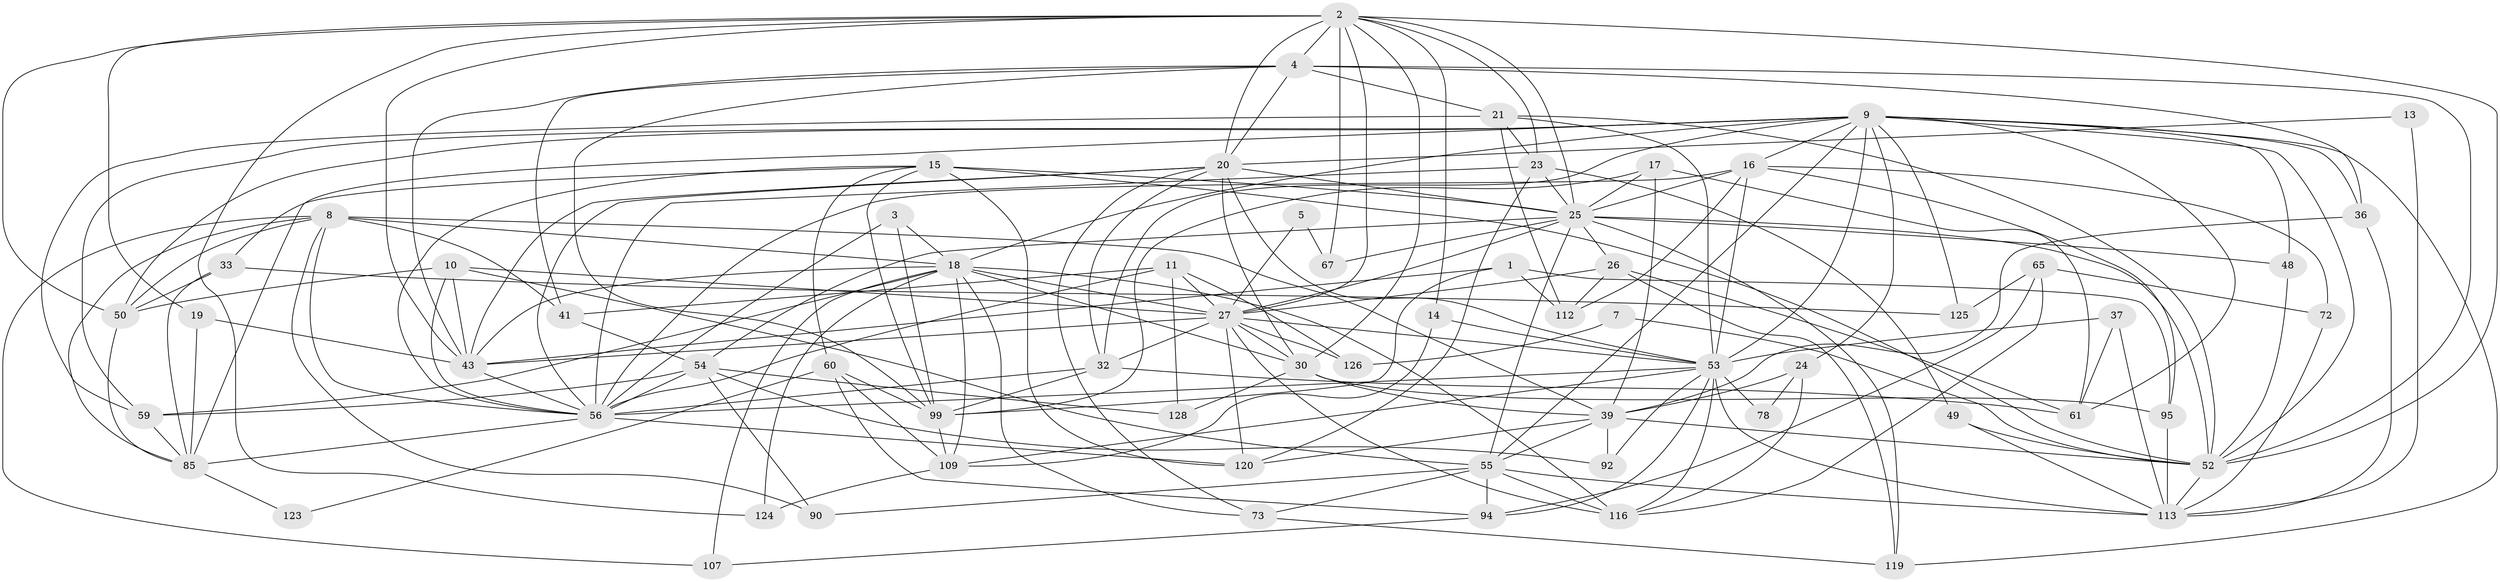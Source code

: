 // original degree distribution, {2: 0.11278195488721804, 4: 0.2932330827067669, 3: 0.2932330827067669, 6: 0.07518796992481203, 8: 0.007518796992481203, 5: 0.15789473684210525, 7: 0.06015037593984962}
// Generated by graph-tools (version 1.1) at 2025/14/03/09/25 04:14:57]
// undirected, 66 vertices, 194 edges
graph export_dot {
graph [start="1"]
  node [color=gray90,style=filled];
  1 [super="+22"];
  2 [super="+6+34"];
  3;
  4 [super="+104+102+82"];
  5;
  7;
  8 [super="+70+68"];
  9 [super="+31+12"];
  10 [super="+57"];
  11 [super="+40"];
  13;
  14;
  15 [super="+28+79"];
  16 [super="+97+29"];
  17;
  18 [super="+44+58"];
  19;
  20 [super="+77"];
  21 [super="+111"];
  23 [super="+35"];
  24;
  25 [super="+63+87+47+80"];
  26 [super="+42"];
  27 [super="+88+38"];
  30 [super="+74+127"];
  32;
  33;
  36;
  37;
  39 [super="+46+106"];
  41;
  43 [super="+45"];
  48;
  49;
  50 [super="+91"];
  52 [super="+89+115"];
  53 [super="+66"];
  54 [super="+76"];
  55 [super="+103"];
  56 [super="+62+81"];
  59;
  60;
  61 [super="+71"];
  65;
  67;
  72;
  73;
  78;
  85 [super="+86+132"];
  90;
  92;
  94;
  95;
  99 [super="+121+110"];
  107;
  109;
  112;
  113 [super="+122"];
  116 [super="+118"];
  119;
  120 [super="+129"];
  123;
  124;
  125;
  126;
  128;
  1 -- 43;
  1 -- 112;
  1 -- 99;
  1 -- 95;
  2 -- 67;
  2 -- 14;
  2 -- 19;
  2 -- 124;
  2 -- 25;
  2 -- 20;
  2 -- 23;
  2 -- 30;
  2 -- 43;
  2 -- 27;
  2 -- 50;
  2 -- 52;
  2 -- 4;
  3 -- 99;
  3 -- 56;
  3 -- 18;
  4 -- 36;
  4 -- 41;
  4 -- 99;
  4 -- 20;
  4 -- 52;
  4 -- 43;
  4 -- 21;
  5 -- 67;
  5 -- 27;
  7 -- 126;
  7 -- 52;
  8 -- 107;
  8 -- 39;
  8 -- 56;
  8 -- 50;
  8 -- 18;
  8 -- 41;
  8 -- 90;
  8 -- 85;
  9 -- 125;
  9 -- 48;
  9 -- 36;
  9 -- 61;
  9 -- 16;
  9 -- 32;
  9 -- 18;
  9 -- 50;
  9 -- 52;
  9 -- 53 [weight=2];
  9 -- 55;
  9 -- 119;
  9 -- 24;
  9 -- 85;
  9 -- 59;
  10 -- 55;
  10 -- 43;
  10 -- 56;
  10 -- 27;
  10 -- 50;
  11 -- 126;
  11 -- 27;
  11 -- 128;
  11 -- 41;
  11 -- 56;
  13 -- 20;
  13 -- 113;
  14 -- 109;
  14 -- 53;
  15 -- 99;
  15 -- 60;
  15 -- 120;
  15 -- 25 [weight=2];
  15 -- 33;
  15 -- 52;
  15 -- 56;
  16 -- 72;
  16 -- 56;
  16 -- 112;
  16 -- 95;
  16 -- 25;
  16 -- 53;
  17 -- 99;
  17 -- 61;
  17 -- 39;
  17 -- 25;
  18 -- 73;
  18 -- 59;
  18 -- 107;
  18 -- 27;
  18 -- 43;
  18 -- 124;
  18 -- 109;
  18 -- 30;
  18 -- 116;
  19 -- 43;
  19 -- 85;
  20 -- 32;
  20 -- 73;
  20 -- 53;
  20 -- 56;
  20 -- 43;
  20 -- 25;
  20 -- 30;
  21 -- 59;
  21 -- 112;
  21 -- 53;
  21 -- 52;
  21 -- 23;
  23 -- 25;
  23 -- 49;
  23 -- 56;
  23 -- 120;
  24 -- 39;
  24 -- 78;
  24 -- 116;
  25 -- 54;
  25 -- 67;
  25 -- 27;
  25 -- 52;
  25 -- 48;
  25 -- 119;
  25 -- 55;
  25 -- 26;
  26 -- 112;
  26 -- 61;
  26 -- 119;
  26 -- 27;
  27 -- 116;
  27 -- 53;
  27 -- 43 [weight=3];
  27 -- 32;
  27 -- 126;
  27 -- 120;
  27 -- 30;
  30 -- 128;
  30 -- 95;
  30 -- 39;
  32 -- 99;
  32 -- 56;
  32 -- 61;
  33 -- 125;
  33 -- 50;
  33 -- 85;
  36 -- 39;
  36 -- 113;
  37 -- 61;
  37 -- 113;
  37 -- 53;
  39 -- 92;
  39 -- 55;
  39 -- 120;
  39 -- 52;
  41 -- 54;
  43 -- 56;
  48 -- 52;
  49 -- 113;
  49 -- 52;
  50 -- 85;
  52 -- 113;
  53 -- 109;
  53 -- 78;
  53 -- 116;
  53 -- 94;
  53 -- 92;
  53 -- 113;
  53 -- 56;
  54 -- 92;
  54 -- 59;
  54 -- 90;
  54 -- 56;
  54 -- 128;
  55 -- 90;
  55 -- 73;
  55 -- 94;
  55 -- 113;
  55 -- 116;
  56 -- 85;
  56 -- 120;
  59 -- 85;
  60 -- 94;
  60 -- 109;
  60 -- 123;
  60 -- 99;
  65 -- 116;
  65 -- 94;
  65 -- 72;
  65 -- 125;
  72 -- 113;
  73 -- 119;
  85 -- 123;
  94 -- 107;
  95 -- 113;
  99 -- 109;
  109 -- 124;
}
